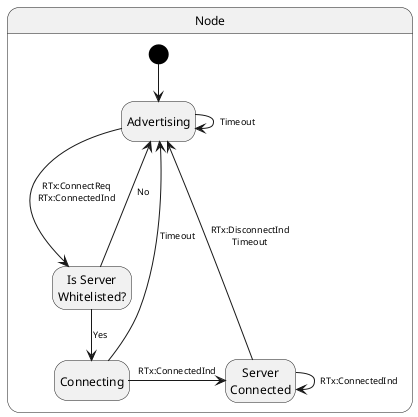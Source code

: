 @startuml
'== Formatting ==
hide empty description
skinparam Arrow {
  FontSize 9
}
skinparam State {
  FontSize 12
}

'== Default messages ==
!$Timeout = Timeout
!$No = No
!$Yes = Yes

'== Interfaces ==
!$RTx = RTx

'== Messages ==
!$RTx_ConnectReq = $RTx + ":" + ConnectReq
!$RTx_ConnectedInd = $RTx + ":" + ConnectedInd
!$RTx_DisconnectInd = $RTx + ":" + DisconnectInd

'== Component ==
state component as "Node" {
state START <<start>> #000000

'== States ==
state Advertising
state Connecting
state ServerConnected as "Server\nConnected"

'== Choice-points ==
state CP_Whitelisted as "Is Server\nWhitelisted?"

'== Transitions ==
START --> Advertising
Advertising --> Advertising : $Timeout
Advertising --> CP_Whitelisted : $RTx_ConnectReq\n$RTx_ConnectedInd
CP_Whitelisted --> Connecting : $Yes
CP_Whitelisted -up--> Advertising : $No
Connecting --> Advertising : $Timeout
Connecting -> ServerConnected : $RTx_ConnectedInd
ServerConnected --> Advertising : $RTx_DisconnectInd\n$Timeout
ServerConnected --> ServerConnected : $RTx_ConnectedInd

'== Footer ==
}
@enduml